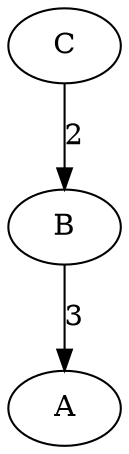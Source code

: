 digraph{
node2 [label="C"];
node1 [label="B"];
node0 [label="A"];
node2 -> node1 [label="2"];
node1 -> node0 [label="3"];
}
